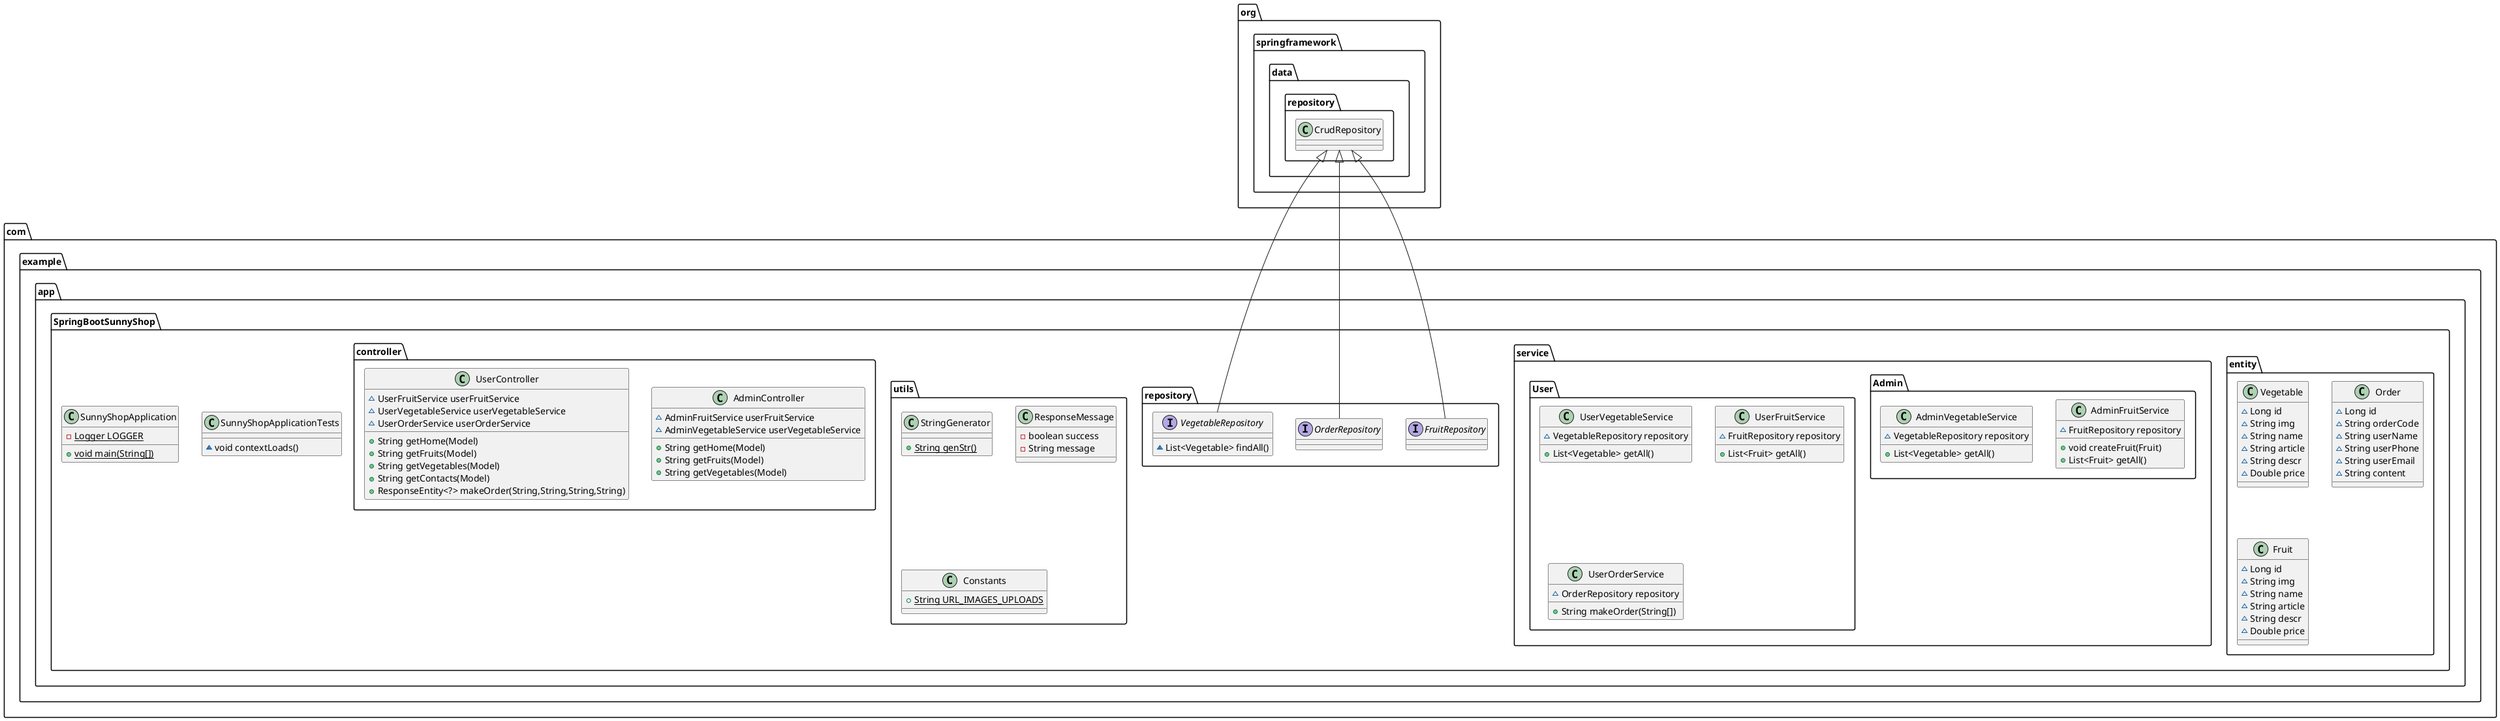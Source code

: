 @startuml
class com.example.app.SpringBootSunnyShop.entity.Vegetable {
~ Long id
~ String img
~ String name
~ String article
~ String descr
~ Double price
}
class com.example.app.SpringBootSunnyShop.entity.Order {
~ Long id
~ String orderCode
~ String userName
~ String userPhone
~ String userEmail
~ String content
}
class com.example.app.SpringBootSunnyShop.service.Admin.AdminFruitService {
~ FruitRepository repository
+ void createFruit(Fruit)
+ List<Fruit> getAll()
}
class com.example.app.SpringBootSunnyShop.service.User.UserVegetableService {
~ VegetableRepository repository
+ List<Vegetable> getAll()
}
interface com.example.app.SpringBootSunnyShop.repository.FruitRepository {
}
interface com.example.app.SpringBootSunnyShop.repository.OrderRepository {
}
class com.example.app.SpringBootSunnyShop.service.Admin.AdminVegetableService {
~ VegetableRepository repository
+ List<Vegetable> getAll()
}
interface com.example.app.SpringBootSunnyShop.repository.VegetableRepository {
~ List<Vegetable> findAll()
}
class com.example.app.SpringBootSunnyShop.utils.StringGenerator {
+ {static} String genStr()
}
class com.example.app.SpringBootSunnyShop.controller.AdminController {
~ AdminFruitService userFruitService
~ AdminVegetableService userVegetableService
+ String getHome(Model)
+ String getFruits(Model)
+ String getVegetables(Model)
}
class com.example.app.SpringBootSunnyShop.utils.ResponseMessage {
- boolean success
- String message
}
class com.example.app.SpringBootSunnyShop.controller.UserController {
~ UserFruitService userFruitService
~ UserVegetableService userVegetableService
~ UserOrderService userOrderService
+ String getHome(Model)
+ String getFruits(Model)
+ String getVegetables(Model)
+ String getContacts(Model)
+ ResponseEntity<?> makeOrder(String,String,String,String)
}
class com.example.app.SpringBootSunnyShop.SunnyShopApplicationTests {
~ void contextLoads()
}
class com.example.app.SpringBootSunnyShop.SunnyShopApplication {
- {static} Logger LOGGER
+ {static} void main(String[])
}
class com.example.app.SpringBootSunnyShop.utils.Constants {
+ {static} String URL_IMAGES_UPLOADS
}
class com.example.app.SpringBootSunnyShop.service.User.UserFruitService {
~ FruitRepository repository
+ List<Fruit> getAll()
}
class com.example.app.SpringBootSunnyShop.entity.Fruit {
~ Long id
~ String img
~ String name
~ String article
~ String descr
~ Double price
}
class com.example.app.SpringBootSunnyShop.service.User.UserOrderService {
~ OrderRepository repository
+ String makeOrder(String[])
}


org.springframework.data.repository.CrudRepository <|-- com.example.app.SpringBootSunnyShop.repository.FruitRepository
org.springframework.data.repository.CrudRepository <|-- com.example.app.SpringBootSunnyShop.repository.OrderRepository
org.springframework.data.repository.CrudRepository <|-- com.example.app.SpringBootSunnyShop.repository.VegetableRepository
@enduml